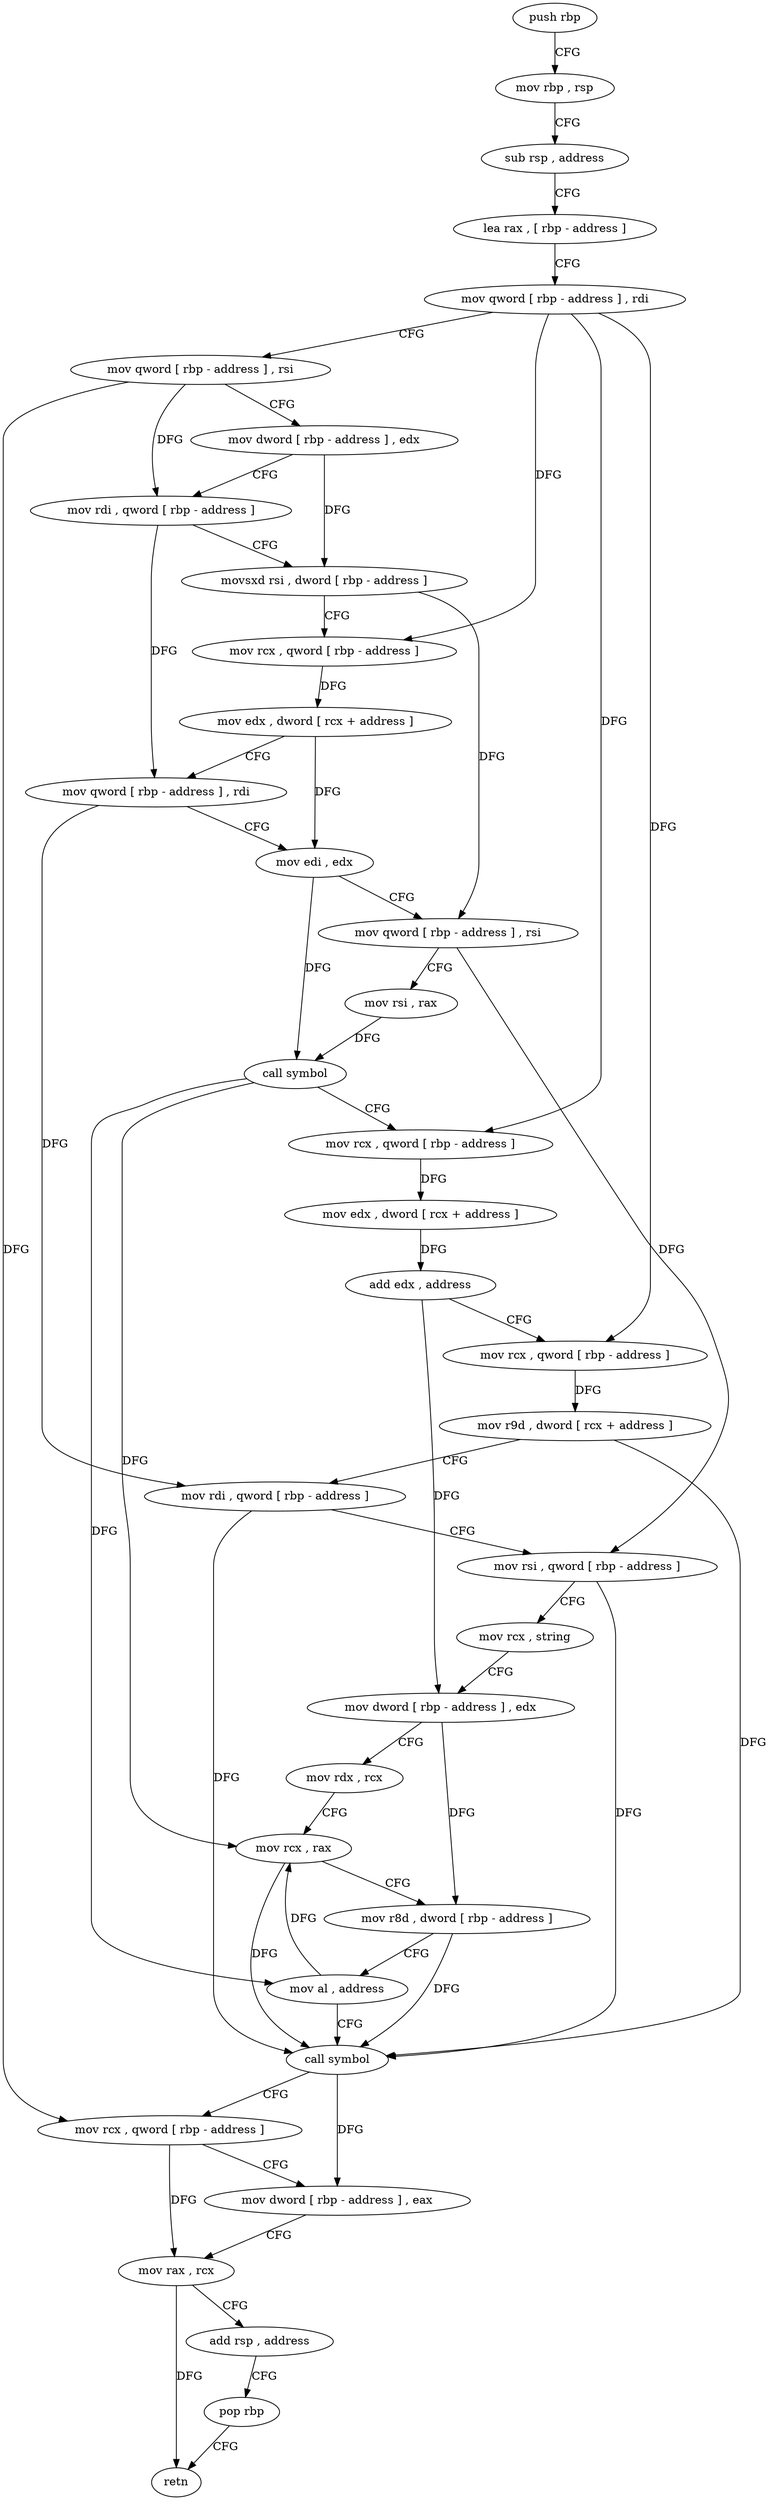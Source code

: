 digraph "func" {
"4437728" [label = "push rbp" ]
"4437729" [label = "mov rbp , rsp" ]
"4437732" [label = "sub rsp , address" ]
"4437736" [label = "lea rax , [ rbp - address ]" ]
"4437740" [label = "mov qword [ rbp - address ] , rdi" ]
"4437744" [label = "mov qword [ rbp - address ] , rsi" ]
"4437748" [label = "mov dword [ rbp - address ] , edx" ]
"4437751" [label = "mov rdi , qword [ rbp - address ]" ]
"4437755" [label = "movsxd rsi , dword [ rbp - address ]" ]
"4437759" [label = "mov rcx , qword [ rbp - address ]" ]
"4437763" [label = "mov edx , dword [ rcx + address ]" ]
"4437766" [label = "mov qword [ rbp - address ] , rdi" ]
"4437770" [label = "mov edi , edx" ]
"4437772" [label = "mov qword [ rbp - address ] , rsi" ]
"4437776" [label = "mov rsi , rax" ]
"4437779" [label = "call symbol" ]
"4437784" [label = "mov rcx , qword [ rbp - address ]" ]
"4437788" [label = "mov edx , dword [ rcx + address ]" ]
"4437791" [label = "add edx , address" ]
"4437794" [label = "mov rcx , qword [ rbp - address ]" ]
"4437798" [label = "mov r9d , dword [ rcx + address ]" ]
"4437802" [label = "mov rdi , qword [ rbp - address ]" ]
"4437806" [label = "mov rsi , qword [ rbp - address ]" ]
"4437810" [label = "mov rcx , string" ]
"4437820" [label = "mov dword [ rbp - address ] , edx" ]
"4437823" [label = "mov rdx , rcx" ]
"4437826" [label = "mov rcx , rax" ]
"4437829" [label = "mov r8d , dword [ rbp - address ]" ]
"4437833" [label = "mov al , address" ]
"4437835" [label = "call symbol" ]
"4437840" [label = "mov rcx , qword [ rbp - address ]" ]
"4437844" [label = "mov dword [ rbp - address ] , eax" ]
"4437847" [label = "mov rax , rcx" ]
"4437850" [label = "add rsp , address" ]
"4437854" [label = "pop rbp" ]
"4437855" [label = "retn" ]
"4437728" -> "4437729" [ label = "CFG" ]
"4437729" -> "4437732" [ label = "CFG" ]
"4437732" -> "4437736" [ label = "CFG" ]
"4437736" -> "4437740" [ label = "CFG" ]
"4437740" -> "4437744" [ label = "CFG" ]
"4437740" -> "4437759" [ label = "DFG" ]
"4437740" -> "4437784" [ label = "DFG" ]
"4437740" -> "4437794" [ label = "DFG" ]
"4437744" -> "4437748" [ label = "CFG" ]
"4437744" -> "4437751" [ label = "DFG" ]
"4437744" -> "4437840" [ label = "DFG" ]
"4437748" -> "4437751" [ label = "CFG" ]
"4437748" -> "4437755" [ label = "DFG" ]
"4437751" -> "4437755" [ label = "CFG" ]
"4437751" -> "4437766" [ label = "DFG" ]
"4437755" -> "4437759" [ label = "CFG" ]
"4437755" -> "4437772" [ label = "DFG" ]
"4437759" -> "4437763" [ label = "DFG" ]
"4437763" -> "4437766" [ label = "CFG" ]
"4437763" -> "4437770" [ label = "DFG" ]
"4437766" -> "4437770" [ label = "CFG" ]
"4437766" -> "4437802" [ label = "DFG" ]
"4437770" -> "4437772" [ label = "CFG" ]
"4437770" -> "4437779" [ label = "DFG" ]
"4437772" -> "4437776" [ label = "CFG" ]
"4437772" -> "4437806" [ label = "DFG" ]
"4437776" -> "4437779" [ label = "DFG" ]
"4437779" -> "4437784" [ label = "CFG" ]
"4437779" -> "4437826" [ label = "DFG" ]
"4437779" -> "4437833" [ label = "DFG" ]
"4437784" -> "4437788" [ label = "DFG" ]
"4437788" -> "4437791" [ label = "DFG" ]
"4437791" -> "4437794" [ label = "CFG" ]
"4437791" -> "4437820" [ label = "DFG" ]
"4437794" -> "4437798" [ label = "DFG" ]
"4437798" -> "4437802" [ label = "CFG" ]
"4437798" -> "4437835" [ label = "DFG" ]
"4437802" -> "4437806" [ label = "CFG" ]
"4437802" -> "4437835" [ label = "DFG" ]
"4437806" -> "4437810" [ label = "CFG" ]
"4437806" -> "4437835" [ label = "DFG" ]
"4437810" -> "4437820" [ label = "CFG" ]
"4437820" -> "4437823" [ label = "CFG" ]
"4437820" -> "4437829" [ label = "DFG" ]
"4437823" -> "4437826" [ label = "CFG" ]
"4437826" -> "4437829" [ label = "CFG" ]
"4437826" -> "4437835" [ label = "DFG" ]
"4437829" -> "4437833" [ label = "CFG" ]
"4437829" -> "4437835" [ label = "DFG" ]
"4437833" -> "4437835" [ label = "CFG" ]
"4437833" -> "4437826" [ label = "DFG" ]
"4437835" -> "4437840" [ label = "CFG" ]
"4437835" -> "4437844" [ label = "DFG" ]
"4437840" -> "4437844" [ label = "CFG" ]
"4437840" -> "4437847" [ label = "DFG" ]
"4437844" -> "4437847" [ label = "CFG" ]
"4437847" -> "4437850" [ label = "CFG" ]
"4437847" -> "4437855" [ label = "DFG" ]
"4437850" -> "4437854" [ label = "CFG" ]
"4437854" -> "4437855" [ label = "CFG" ]
}
